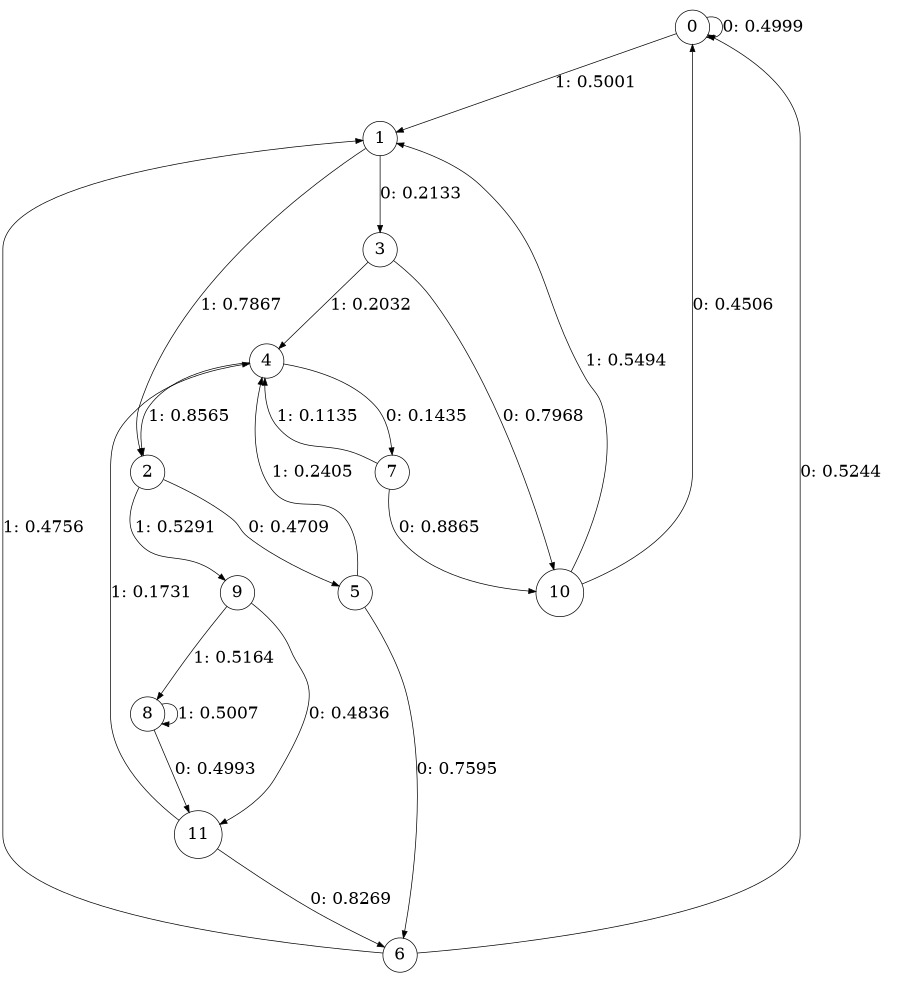 digraph "ch33randomL4" {
size = "6,8.5";
ratio = "fill";
node [shape = circle];
node [fontsize = 24];
edge [fontsize = 24];
0 -> 0 [label = "0: 0.4999   "];
0 -> 1 [label = "1: 0.5001   "];
1 -> 3 [label = "0: 0.2133   "];
1 -> 2 [label = "1: 0.7867   "];
2 -> 5 [label = "0: 0.4709   "];
2 -> 9 [label = "1: 0.5291   "];
3 -> 10 [label = "0: 0.7968   "];
3 -> 4 [label = "1: 0.2032   "];
4 -> 7 [label = "0: 0.1435   "];
4 -> 2 [label = "1: 0.8565   "];
5 -> 6 [label = "0: 0.7595   "];
5 -> 4 [label = "1: 0.2405   "];
6 -> 0 [label = "0: 0.5244   "];
6 -> 1 [label = "1: 0.4756   "];
7 -> 10 [label = "0: 0.8865   "];
7 -> 4 [label = "1: 0.1135   "];
8 -> 11 [label = "0: 0.4993   "];
8 -> 8 [label = "1: 0.5007   "];
9 -> 11 [label = "0: 0.4836   "];
9 -> 8 [label = "1: 0.5164   "];
10 -> 0 [label = "0: 0.4506   "];
10 -> 1 [label = "1: 0.5494   "];
11 -> 6 [label = "0: 0.8269   "];
11 -> 4 [label = "1: 0.1731   "];
}